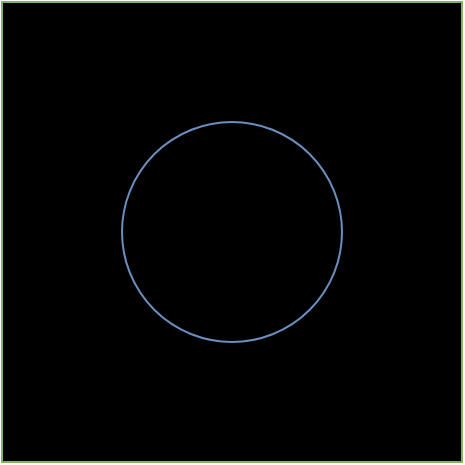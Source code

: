 <mxfile version="26.0.4">
  <diagram name="Page-1" id="UfrURPjn2rDaY21AdKnx">
    <mxGraphModel dx="1050" dy="522" grid="1" gridSize="10" guides="1" tooltips="1" connect="1" arrows="1" fold="1" page="1" pageScale="1" pageWidth="850" pageHeight="1100" math="0" shadow="0">
      <root>
        <mxCell id="0" />
        <mxCell id="1" parent="0" />
        <mxCell id="h_oLDIUVcqau2drX_-d2-4" value="" style="group" vertex="1" connectable="0" parent="1">
          <mxGeometry x="260" y="110" width="230" height="230" as="geometry" />
        </mxCell>
        <mxCell id="h_oLDIUVcqau2drX_-d2-1" value="" style="whiteSpace=wrap;html=1;aspect=fixed;fillColor=#d5e8d4;strokeColor=#82b366;gradientColor=light-dark(#60b43c, #EDEDED);" vertex="1" parent="h_oLDIUVcqau2drX_-d2-4">
          <mxGeometry width="230" height="230" as="geometry" />
        </mxCell>
        <mxCell id="h_oLDIUVcqau2drX_-d2-2" value="&lt;b&gt;Application Server&lt;/b&gt;" style="text;html=1;align=center;verticalAlign=middle;whiteSpace=wrap;rounded=0;" vertex="1" parent="h_oLDIUVcqau2drX_-d2-4">
          <mxGeometry x="50" width="120" height="30" as="geometry" />
        </mxCell>
        <mxCell id="h_oLDIUVcqau2drX_-d2-3" value="&lt;b&gt;Backend Nodejs&lt;/b&gt;" style="ellipse;whiteSpace=wrap;html=1;aspect=fixed;fillColor=#dae8fc;strokeColor=#6c8ebf;gradientColor=light-dark(#549c90, #ededed);" vertex="1" parent="h_oLDIUVcqau2drX_-d2-4">
          <mxGeometry x="60" y="60" width="110" height="110" as="geometry" />
        </mxCell>
      </root>
    </mxGraphModel>
  </diagram>
</mxfile>

